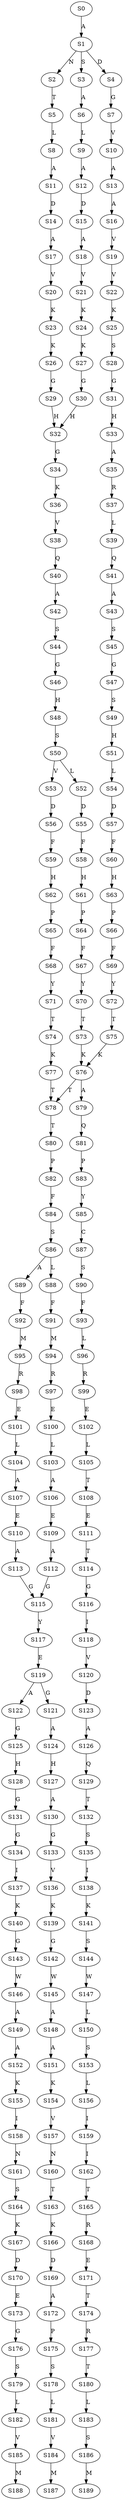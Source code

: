 strict digraph  {
	S0 -> S1 [ label = A ];
	S1 -> S2 [ label = N ];
	S1 -> S3 [ label = S ];
	S1 -> S4 [ label = D ];
	S2 -> S5 [ label = T ];
	S3 -> S6 [ label = A ];
	S4 -> S7 [ label = G ];
	S5 -> S8 [ label = L ];
	S6 -> S9 [ label = L ];
	S7 -> S10 [ label = V ];
	S8 -> S11 [ label = A ];
	S9 -> S12 [ label = A ];
	S10 -> S13 [ label = A ];
	S11 -> S14 [ label = D ];
	S12 -> S15 [ label = D ];
	S13 -> S16 [ label = A ];
	S14 -> S17 [ label = A ];
	S15 -> S18 [ label = A ];
	S16 -> S19 [ label = V ];
	S17 -> S20 [ label = V ];
	S18 -> S21 [ label = V ];
	S19 -> S22 [ label = V ];
	S20 -> S23 [ label = K ];
	S21 -> S24 [ label = K ];
	S22 -> S25 [ label = K ];
	S23 -> S26 [ label = K ];
	S24 -> S27 [ label = K ];
	S25 -> S28 [ label = S ];
	S26 -> S29 [ label = G ];
	S27 -> S30 [ label = G ];
	S28 -> S31 [ label = G ];
	S29 -> S32 [ label = H ];
	S30 -> S32 [ label = H ];
	S31 -> S33 [ label = H ];
	S32 -> S34 [ label = G ];
	S33 -> S35 [ label = A ];
	S34 -> S36 [ label = K ];
	S35 -> S37 [ label = R ];
	S36 -> S38 [ label = V ];
	S37 -> S39 [ label = L ];
	S38 -> S40 [ label = Q ];
	S39 -> S41 [ label = Q ];
	S40 -> S42 [ label = A ];
	S41 -> S43 [ label = A ];
	S42 -> S44 [ label = S ];
	S43 -> S45 [ label = S ];
	S44 -> S46 [ label = G ];
	S45 -> S47 [ label = G ];
	S46 -> S48 [ label = H ];
	S47 -> S49 [ label = S ];
	S48 -> S50 [ label = S ];
	S49 -> S51 [ label = H ];
	S50 -> S52 [ label = L ];
	S50 -> S53 [ label = V ];
	S51 -> S54 [ label = L ];
	S52 -> S55 [ label = D ];
	S53 -> S56 [ label = D ];
	S54 -> S57 [ label = D ];
	S55 -> S58 [ label = F ];
	S56 -> S59 [ label = F ];
	S57 -> S60 [ label = F ];
	S58 -> S61 [ label = H ];
	S59 -> S62 [ label = H ];
	S60 -> S63 [ label = H ];
	S61 -> S64 [ label = P ];
	S62 -> S65 [ label = P ];
	S63 -> S66 [ label = P ];
	S64 -> S67 [ label = F ];
	S65 -> S68 [ label = F ];
	S66 -> S69 [ label = F ];
	S67 -> S70 [ label = Y ];
	S68 -> S71 [ label = Y ];
	S69 -> S72 [ label = Y ];
	S70 -> S73 [ label = T ];
	S71 -> S74 [ label = T ];
	S72 -> S75 [ label = T ];
	S73 -> S76 [ label = K ];
	S74 -> S77 [ label = K ];
	S75 -> S76 [ label = K ];
	S76 -> S78 [ label = T ];
	S76 -> S79 [ label = A ];
	S77 -> S78 [ label = T ];
	S78 -> S80 [ label = T ];
	S79 -> S81 [ label = Q ];
	S80 -> S82 [ label = P ];
	S81 -> S83 [ label = P ];
	S82 -> S84 [ label = F ];
	S83 -> S85 [ label = Y ];
	S84 -> S86 [ label = S ];
	S85 -> S87 [ label = C ];
	S86 -> S88 [ label = L ];
	S86 -> S89 [ label = A ];
	S87 -> S90 [ label = S ];
	S88 -> S91 [ label = F ];
	S89 -> S92 [ label = F ];
	S90 -> S93 [ label = F ];
	S91 -> S94 [ label = M ];
	S92 -> S95 [ label = M ];
	S93 -> S96 [ label = L ];
	S94 -> S97 [ label = R ];
	S95 -> S98 [ label = R ];
	S96 -> S99 [ label = R ];
	S97 -> S100 [ label = E ];
	S98 -> S101 [ label = E ];
	S99 -> S102 [ label = E ];
	S100 -> S103 [ label = L ];
	S101 -> S104 [ label = L ];
	S102 -> S105 [ label = L ];
	S103 -> S106 [ label = A ];
	S104 -> S107 [ label = A ];
	S105 -> S108 [ label = T ];
	S106 -> S109 [ label = E ];
	S107 -> S110 [ label = E ];
	S108 -> S111 [ label = E ];
	S109 -> S112 [ label = A ];
	S110 -> S113 [ label = A ];
	S111 -> S114 [ label = T ];
	S112 -> S115 [ label = G ];
	S113 -> S115 [ label = G ];
	S114 -> S116 [ label = G ];
	S115 -> S117 [ label = Y ];
	S116 -> S118 [ label = I ];
	S117 -> S119 [ label = E ];
	S118 -> S120 [ label = V ];
	S119 -> S121 [ label = G ];
	S119 -> S122 [ label = A ];
	S120 -> S123 [ label = D ];
	S121 -> S124 [ label = A ];
	S122 -> S125 [ label = G ];
	S123 -> S126 [ label = A ];
	S124 -> S127 [ label = H ];
	S125 -> S128 [ label = H ];
	S126 -> S129 [ label = Q ];
	S127 -> S130 [ label = A ];
	S128 -> S131 [ label = G ];
	S129 -> S132 [ label = T ];
	S130 -> S133 [ label = G ];
	S131 -> S134 [ label = G ];
	S132 -> S135 [ label = S ];
	S133 -> S136 [ label = V ];
	S134 -> S137 [ label = I ];
	S135 -> S138 [ label = I ];
	S136 -> S139 [ label = K ];
	S137 -> S140 [ label = K ];
	S138 -> S141 [ label = K ];
	S139 -> S142 [ label = G ];
	S140 -> S143 [ label = G ];
	S141 -> S144 [ label = S ];
	S142 -> S145 [ label = W ];
	S143 -> S146 [ label = W ];
	S144 -> S147 [ label = W ];
	S145 -> S148 [ label = A ];
	S146 -> S149 [ label = A ];
	S147 -> S150 [ label = L ];
	S148 -> S151 [ label = A ];
	S149 -> S152 [ label = A ];
	S150 -> S153 [ label = S ];
	S151 -> S154 [ label = K ];
	S152 -> S155 [ label = K ];
	S153 -> S156 [ label = L ];
	S154 -> S157 [ label = V ];
	S155 -> S158 [ label = I ];
	S156 -> S159 [ label = I ];
	S157 -> S160 [ label = N ];
	S158 -> S161 [ label = N ];
	S159 -> S162 [ label = I ];
	S160 -> S163 [ label = T ];
	S161 -> S164 [ label = S ];
	S162 -> S165 [ label = T ];
	S163 -> S166 [ label = K ];
	S164 -> S167 [ label = K ];
	S165 -> S168 [ label = R ];
	S166 -> S169 [ label = D ];
	S167 -> S170 [ label = D ];
	S168 -> S171 [ label = E ];
	S169 -> S172 [ label = A ];
	S170 -> S173 [ label = E ];
	S171 -> S174 [ label = T ];
	S172 -> S175 [ label = P ];
	S173 -> S176 [ label = G ];
	S174 -> S177 [ label = R ];
	S175 -> S178 [ label = S ];
	S176 -> S179 [ label = S ];
	S177 -> S180 [ label = T ];
	S178 -> S181 [ label = L ];
	S179 -> S182 [ label = L ];
	S180 -> S183 [ label = L ];
	S181 -> S184 [ label = V ];
	S182 -> S185 [ label = V ];
	S183 -> S186 [ label = S ];
	S184 -> S187 [ label = M ];
	S185 -> S188 [ label = M ];
	S186 -> S189 [ label = M ];
}
